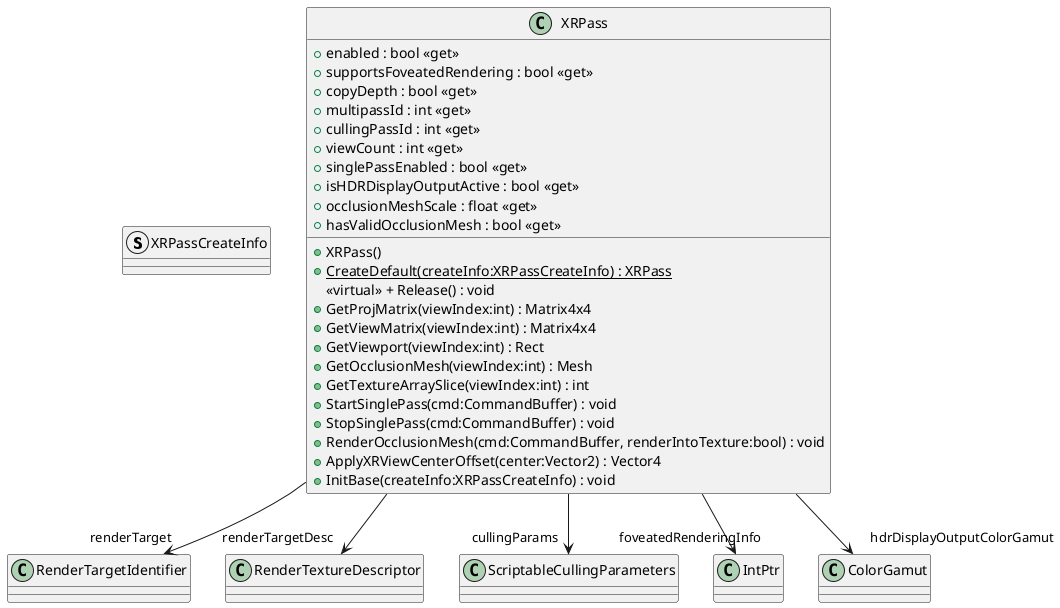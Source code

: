@startuml
struct XRPassCreateInfo {
}
class XRPass {
    + XRPass()
    + {static} CreateDefault(createInfo:XRPassCreateInfo) : XRPass
    <<virtual>> + Release() : void
    + enabled : bool <<get>>
    + supportsFoveatedRendering : bool <<get>>
    + copyDepth : bool <<get>>
    + multipassId : int <<get>>
    + cullingPassId : int <<get>>
    + viewCount : int <<get>>
    + singlePassEnabled : bool <<get>>
    + isHDRDisplayOutputActive : bool <<get>>
    + occlusionMeshScale : float <<get>>
    + GetProjMatrix(viewIndex:int) : Matrix4x4
    + GetViewMatrix(viewIndex:int) : Matrix4x4
    + GetViewport(viewIndex:int) : Rect
    + GetOcclusionMesh(viewIndex:int) : Mesh
    + GetTextureArraySlice(viewIndex:int) : int
    + StartSinglePass(cmd:CommandBuffer) : void
    + StopSinglePass(cmd:CommandBuffer) : void
    + hasValidOcclusionMesh : bool <<get>>
    + RenderOcclusionMesh(cmd:CommandBuffer, renderIntoTexture:bool) : void
    + ApplyXRViewCenterOffset(center:Vector2) : Vector4
    + InitBase(createInfo:XRPassCreateInfo) : void
}
XRPass --> "renderTarget" RenderTargetIdentifier
XRPass --> "renderTargetDesc" RenderTextureDescriptor
XRPass --> "cullingParams" ScriptableCullingParameters
XRPass --> "foveatedRenderingInfo" IntPtr
XRPass --> "hdrDisplayOutputColorGamut" ColorGamut
@enduml
